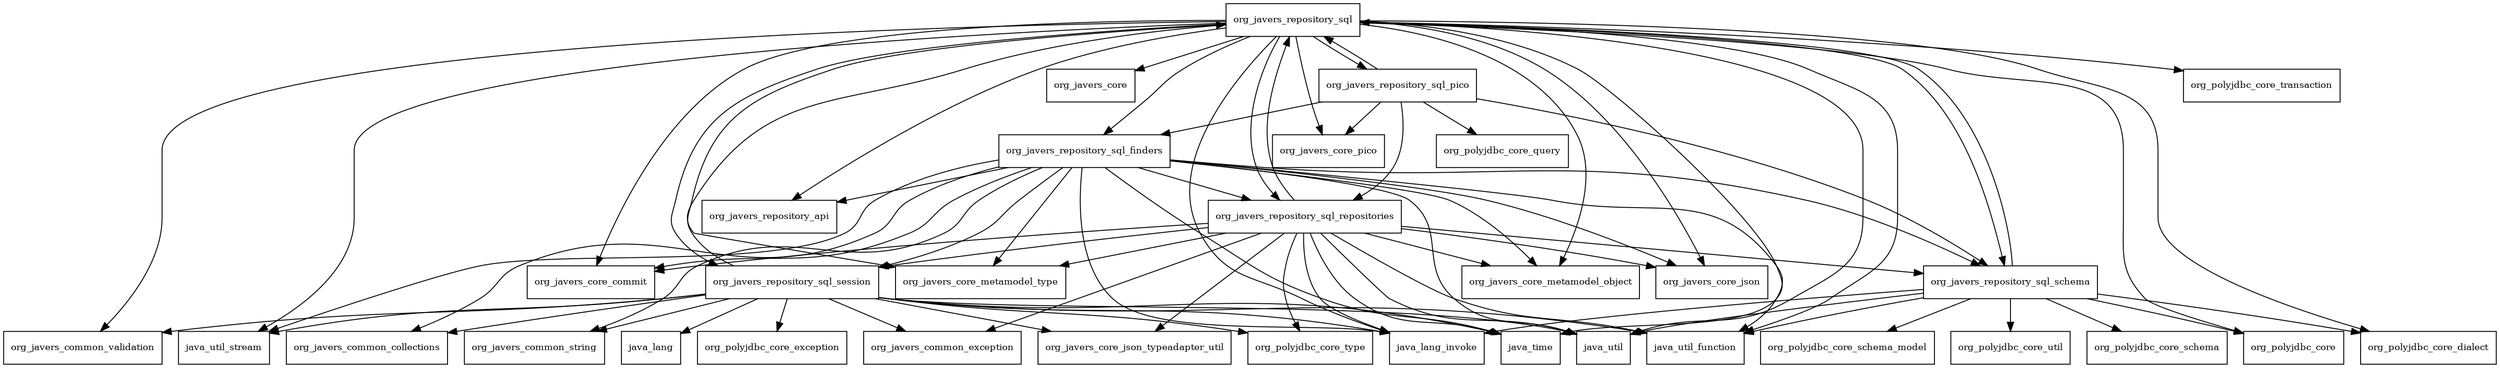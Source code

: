 digraph javers_persistence_sql_5_6_0_package_dependencies {
  node [shape = box, fontsize=10.0];
  org_javers_repository_sql -> java_lang_invoke;
  org_javers_repository_sql -> java_time;
  org_javers_repository_sql -> java_util;
  org_javers_repository_sql -> java_util_function;
  org_javers_repository_sql -> java_util_stream;
  org_javers_repository_sql -> org_javers_common_validation;
  org_javers_repository_sql -> org_javers_core;
  org_javers_repository_sql -> org_javers_core_commit;
  org_javers_repository_sql -> org_javers_core_json;
  org_javers_repository_sql -> org_javers_core_metamodel_object;
  org_javers_repository_sql -> org_javers_core_metamodel_type;
  org_javers_repository_sql -> org_javers_core_pico;
  org_javers_repository_sql -> org_javers_repository_api;
  org_javers_repository_sql -> org_javers_repository_sql_finders;
  org_javers_repository_sql -> org_javers_repository_sql_pico;
  org_javers_repository_sql -> org_javers_repository_sql_repositories;
  org_javers_repository_sql -> org_javers_repository_sql_schema;
  org_javers_repository_sql -> org_javers_repository_sql_session;
  org_javers_repository_sql -> org_polyjdbc_core;
  org_javers_repository_sql -> org_polyjdbc_core_dialect;
  org_javers_repository_sql -> org_polyjdbc_core_transaction;
  org_javers_repository_sql_finders -> java_lang_invoke;
  org_javers_repository_sql_finders -> java_time;
  org_javers_repository_sql_finders -> java_util;
  org_javers_repository_sql_finders -> java_util_function;
  org_javers_repository_sql_finders -> java_util_stream;
  org_javers_repository_sql_finders -> org_javers_common_collections;
  org_javers_repository_sql_finders -> org_javers_common_string;
  org_javers_repository_sql_finders -> org_javers_core_commit;
  org_javers_repository_sql_finders -> org_javers_core_json;
  org_javers_repository_sql_finders -> org_javers_core_metamodel_object;
  org_javers_repository_sql_finders -> org_javers_core_metamodel_type;
  org_javers_repository_sql_finders -> org_javers_repository_api;
  org_javers_repository_sql_finders -> org_javers_repository_sql_repositories;
  org_javers_repository_sql_finders -> org_javers_repository_sql_schema;
  org_javers_repository_sql_finders -> org_javers_repository_sql_session;
  org_javers_repository_sql_pico -> org_javers_core_pico;
  org_javers_repository_sql_pico -> org_javers_repository_sql;
  org_javers_repository_sql_pico -> org_javers_repository_sql_finders;
  org_javers_repository_sql_pico -> org_javers_repository_sql_repositories;
  org_javers_repository_sql_pico -> org_javers_repository_sql_schema;
  org_javers_repository_sql_pico -> org_polyjdbc_core_query;
  org_javers_repository_sql_repositories -> java_lang_invoke;
  org_javers_repository_sql_repositories -> java_time;
  org_javers_repository_sql_repositories -> java_util;
  org_javers_repository_sql_repositories -> java_util_function;
  org_javers_repository_sql_repositories -> org_javers_common_exception;
  org_javers_repository_sql_repositories -> org_javers_core_commit;
  org_javers_repository_sql_repositories -> org_javers_core_json;
  org_javers_repository_sql_repositories -> org_javers_core_json_typeadapter_util;
  org_javers_repository_sql_repositories -> org_javers_core_metamodel_object;
  org_javers_repository_sql_repositories -> org_javers_core_metamodel_type;
  org_javers_repository_sql_repositories -> org_javers_repository_sql;
  org_javers_repository_sql_repositories -> org_javers_repository_sql_schema;
  org_javers_repository_sql_repositories -> org_javers_repository_sql_session;
  org_javers_repository_sql_repositories -> org_polyjdbc_core_type;
  org_javers_repository_sql_schema -> java_lang_invoke;
  org_javers_repository_sql_schema -> java_util;
  org_javers_repository_sql_schema -> java_util_function;
  org_javers_repository_sql_schema -> org_javers_repository_sql;
  org_javers_repository_sql_schema -> org_polyjdbc_core;
  org_javers_repository_sql_schema -> org_polyjdbc_core_dialect;
  org_javers_repository_sql_schema -> org_polyjdbc_core_schema;
  org_javers_repository_sql_schema -> org_polyjdbc_core_schema_model;
  org_javers_repository_sql_schema -> org_polyjdbc_core_util;
  org_javers_repository_sql_session -> java_lang;
  org_javers_repository_sql_session -> java_lang_invoke;
  org_javers_repository_sql_session -> java_time;
  org_javers_repository_sql_session -> java_util;
  org_javers_repository_sql_session -> java_util_function;
  org_javers_repository_sql_session -> java_util_stream;
  org_javers_repository_sql_session -> org_javers_common_collections;
  org_javers_repository_sql_session -> org_javers_common_exception;
  org_javers_repository_sql_session -> org_javers_common_string;
  org_javers_repository_sql_session -> org_javers_common_validation;
  org_javers_repository_sql_session -> org_javers_core_json_typeadapter_util;
  org_javers_repository_sql_session -> org_javers_repository_sql;
  org_javers_repository_sql_session -> org_polyjdbc_core_exception;
  org_javers_repository_sql_session -> org_polyjdbc_core_type;
}
